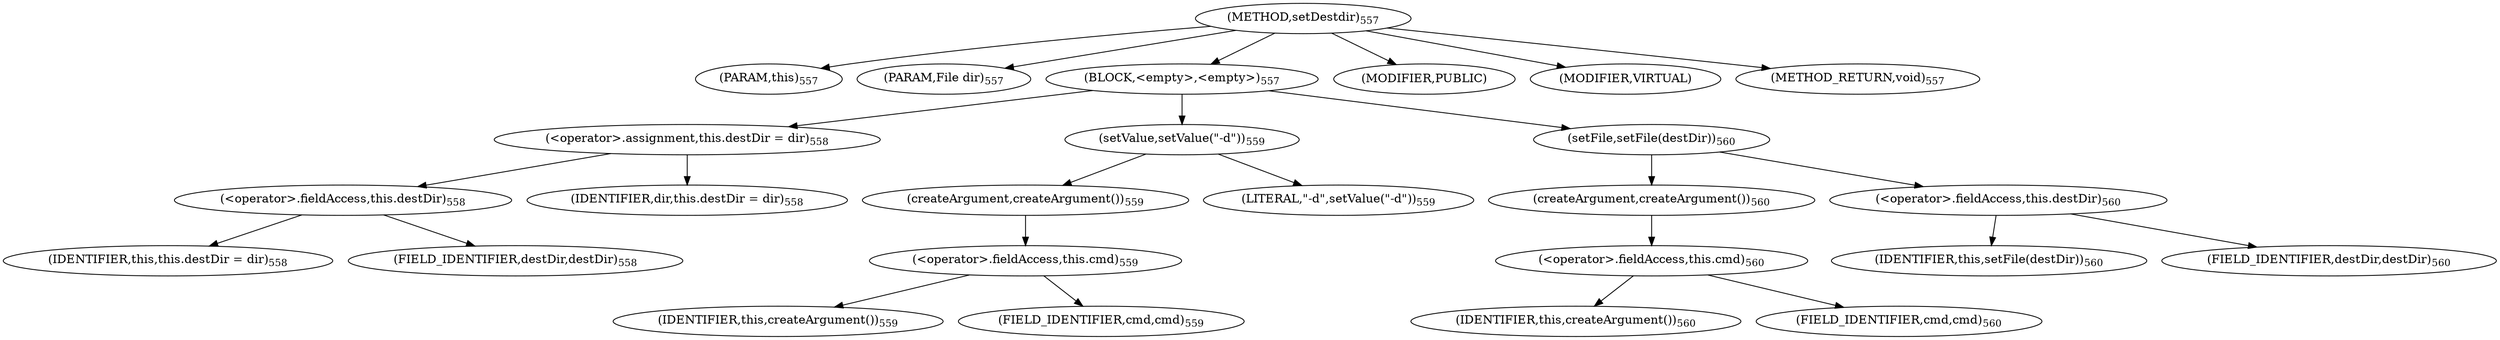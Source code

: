 digraph "setDestdir" {  
"1050" [label = <(METHOD,setDestdir)<SUB>557</SUB>> ]
"1051" [label = <(PARAM,this)<SUB>557</SUB>> ]
"1052" [label = <(PARAM,File dir)<SUB>557</SUB>> ]
"1053" [label = <(BLOCK,&lt;empty&gt;,&lt;empty&gt;)<SUB>557</SUB>> ]
"1054" [label = <(&lt;operator&gt;.assignment,this.destDir = dir)<SUB>558</SUB>> ]
"1055" [label = <(&lt;operator&gt;.fieldAccess,this.destDir)<SUB>558</SUB>> ]
"1056" [label = <(IDENTIFIER,this,this.destDir = dir)<SUB>558</SUB>> ]
"1057" [label = <(FIELD_IDENTIFIER,destDir,destDir)<SUB>558</SUB>> ]
"1058" [label = <(IDENTIFIER,dir,this.destDir = dir)<SUB>558</SUB>> ]
"1059" [label = <(setValue,setValue(&quot;-d&quot;))<SUB>559</SUB>> ]
"1060" [label = <(createArgument,createArgument())<SUB>559</SUB>> ]
"1061" [label = <(&lt;operator&gt;.fieldAccess,this.cmd)<SUB>559</SUB>> ]
"1062" [label = <(IDENTIFIER,this,createArgument())<SUB>559</SUB>> ]
"1063" [label = <(FIELD_IDENTIFIER,cmd,cmd)<SUB>559</SUB>> ]
"1064" [label = <(LITERAL,&quot;-d&quot;,setValue(&quot;-d&quot;))<SUB>559</SUB>> ]
"1065" [label = <(setFile,setFile(destDir))<SUB>560</SUB>> ]
"1066" [label = <(createArgument,createArgument())<SUB>560</SUB>> ]
"1067" [label = <(&lt;operator&gt;.fieldAccess,this.cmd)<SUB>560</SUB>> ]
"1068" [label = <(IDENTIFIER,this,createArgument())<SUB>560</SUB>> ]
"1069" [label = <(FIELD_IDENTIFIER,cmd,cmd)<SUB>560</SUB>> ]
"1070" [label = <(&lt;operator&gt;.fieldAccess,this.destDir)<SUB>560</SUB>> ]
"1071" [label = <(IDENTIFIER,this,setFile(destDir))<SUB>560</SUB>> ]
"1072" [label = <(FIELD_IDENTIFIER,destDir,destDir)<SUB>560</SUB>> ]
"1073" [label = <(MODIFIER,PUBLIC)> ]
"1074" [label = <(MODIFIER,VIRTUAL)> ]
"1075" [label = <(METHOD_RETURN,void)<SUB>557</SUB>> ]
  "1050" -> "1051" 
  "1050" -> "1052" 
  "1050" -> "1053" 
  "1050" -> "1073" 
  "1050" -> "1074" 
  "1050" -> "1075" 
  "1053" -> "1054" 
  "1053" -> "1059" 
  "1053" -> "1065" 
  "1054" -> "1055" 
  "1054" -> "1058" 
  "1055" -> "1056" 
  "1055" -> "1057" 
  "1059" -> "1060" 
  "1059" -> "1064" 
  "1060" -> "1061" 
  "1061" -> "1062" 
  "1061" -> "1063" 
  "1065" -> "1066" 
  "1065" -> "1070" 
  "1066" -> "1067" 
  "1067" -> "1068" 
  "1067" -> "1069" 
  "1070" -> "1071" 
  "1070" -> "1072" 
}

